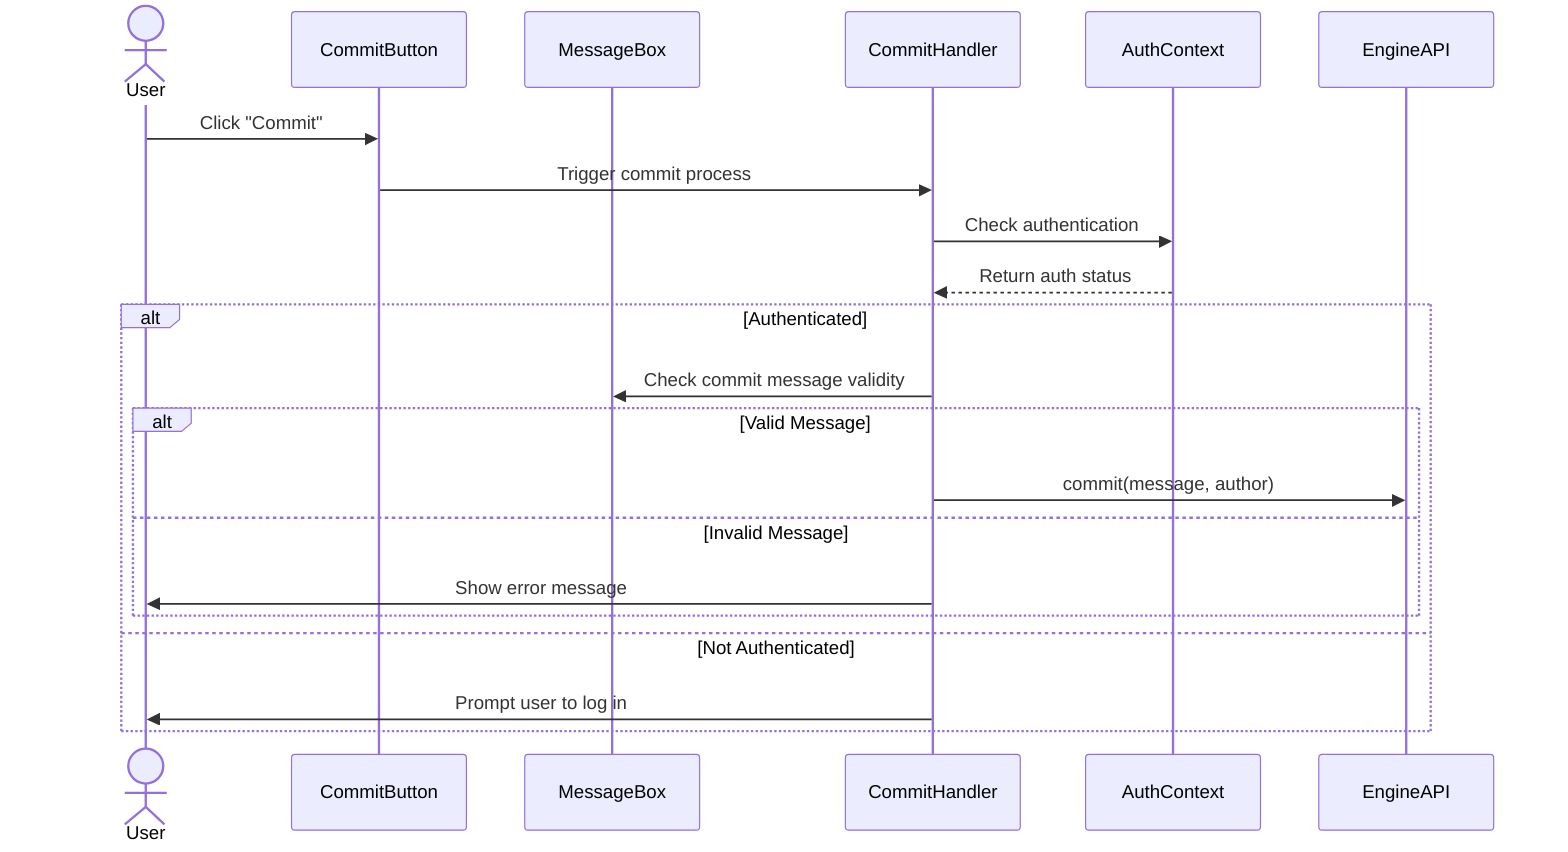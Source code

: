 sequenceDiagram
    actor User
    participant CommitButton
    participant MessageBox
    participant CommitHandler
    participant AuthContext
    participant EngineAPI

    User->>CommitButton: Click "Commit"
    CommitButton->>CommitHandler: Trigger commit process
    CommitHandler->>AuthContext: Check authentication
    AuthContext-->>CommitHandler: Return auth status
    alt Authenticated
        CommitHandler->>MessageBox: Check commit message validity
        alt Valid Message
            CommitHandler->>EngineAPI: commit(message, author)
        else Invalid Message
            CommitHandler->>User: Show error message
        end
    else Not Authenticated
        CommitHandler->>User: Prompt user to log in
    end